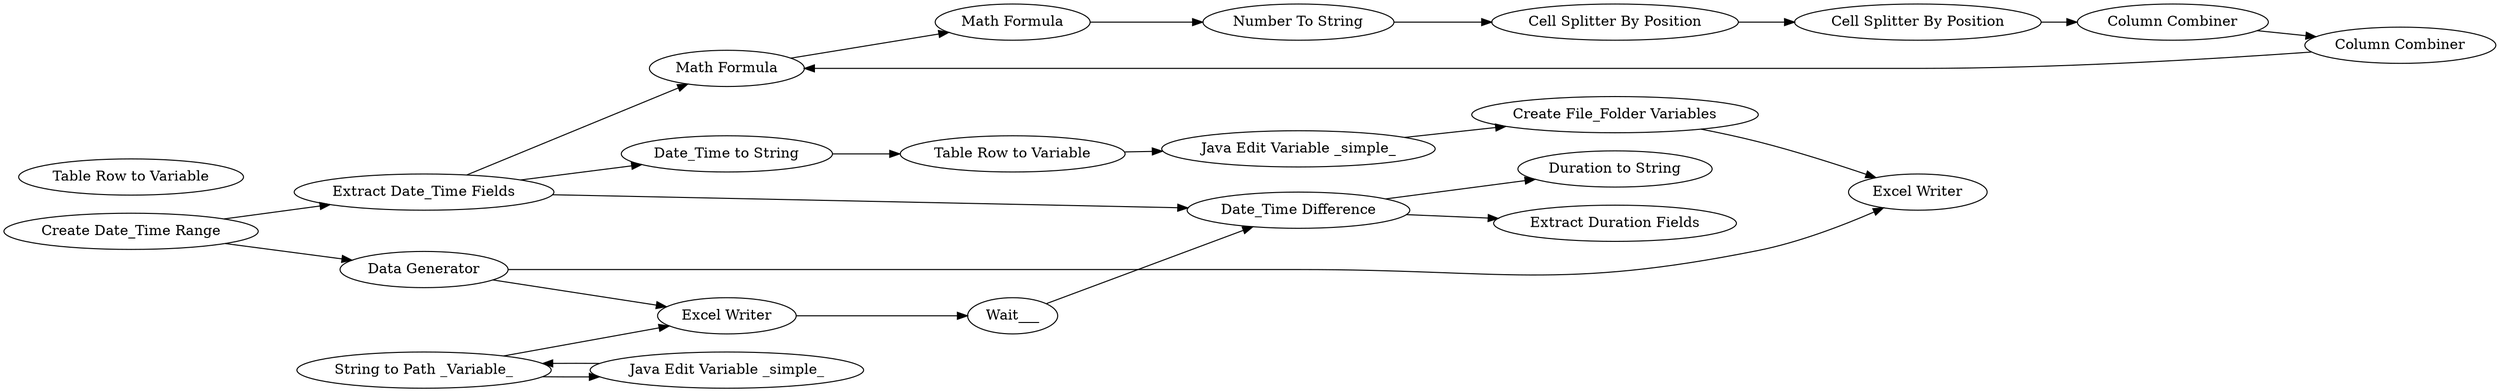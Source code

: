 digraph {
	1 [label="Data Generator"]
	4 [label="Create Date_Time Range"]
	8 [label="Math Formula"]
	9 [label="Math Formula"]
	11 [label="Cell Splitter By Position"]
	12 [label="Cell Splitter By Position"]
	13 [label="Column Combiner"]
	15 [label="Java Edit Variable _simple_"]
	16 [label="Column Combiner"]
	17 [label="Number To String"]
	18 [label="Table Row to Variable"]
	19 [label="String to Path _Variable_"]
	21 [label="Date_Time Difference"]
	22 [label=Wait___]
	23 [label="Extract Date_Time Fields"]
	24 [label="Excel Writer"]
	26 [label="Duration to String"]
	27 [label="Extract Duration Fields"]
	28 [label="Table Row to Variable"]
	29 [label="Date_Time to String"]
	30 [label="Java Edit Variable _simple_"]
	31 [label="Create File_Folder Variables"]
	32 [label="Excel Writer"]
	8 -> 9
	9 -> 17
	11 -> 12
	12 -> 13
	13 -> 16
	15 -> 19
	16 -> 8
	17 -> 11
	19 -> 15
	1 -> 24
	1 -> 32
	4 -> 23
	4 -> 1
	19 -> 24
	21 -> 27
	21 -> 26
	22 -> 21
	23 -> 21
	23 -> 8
	23 -> 29
	24 -> 22
	28 -> 30
	29 -> 28
	30 -> 31
	31 -> 32
	rankdir=LR
}
